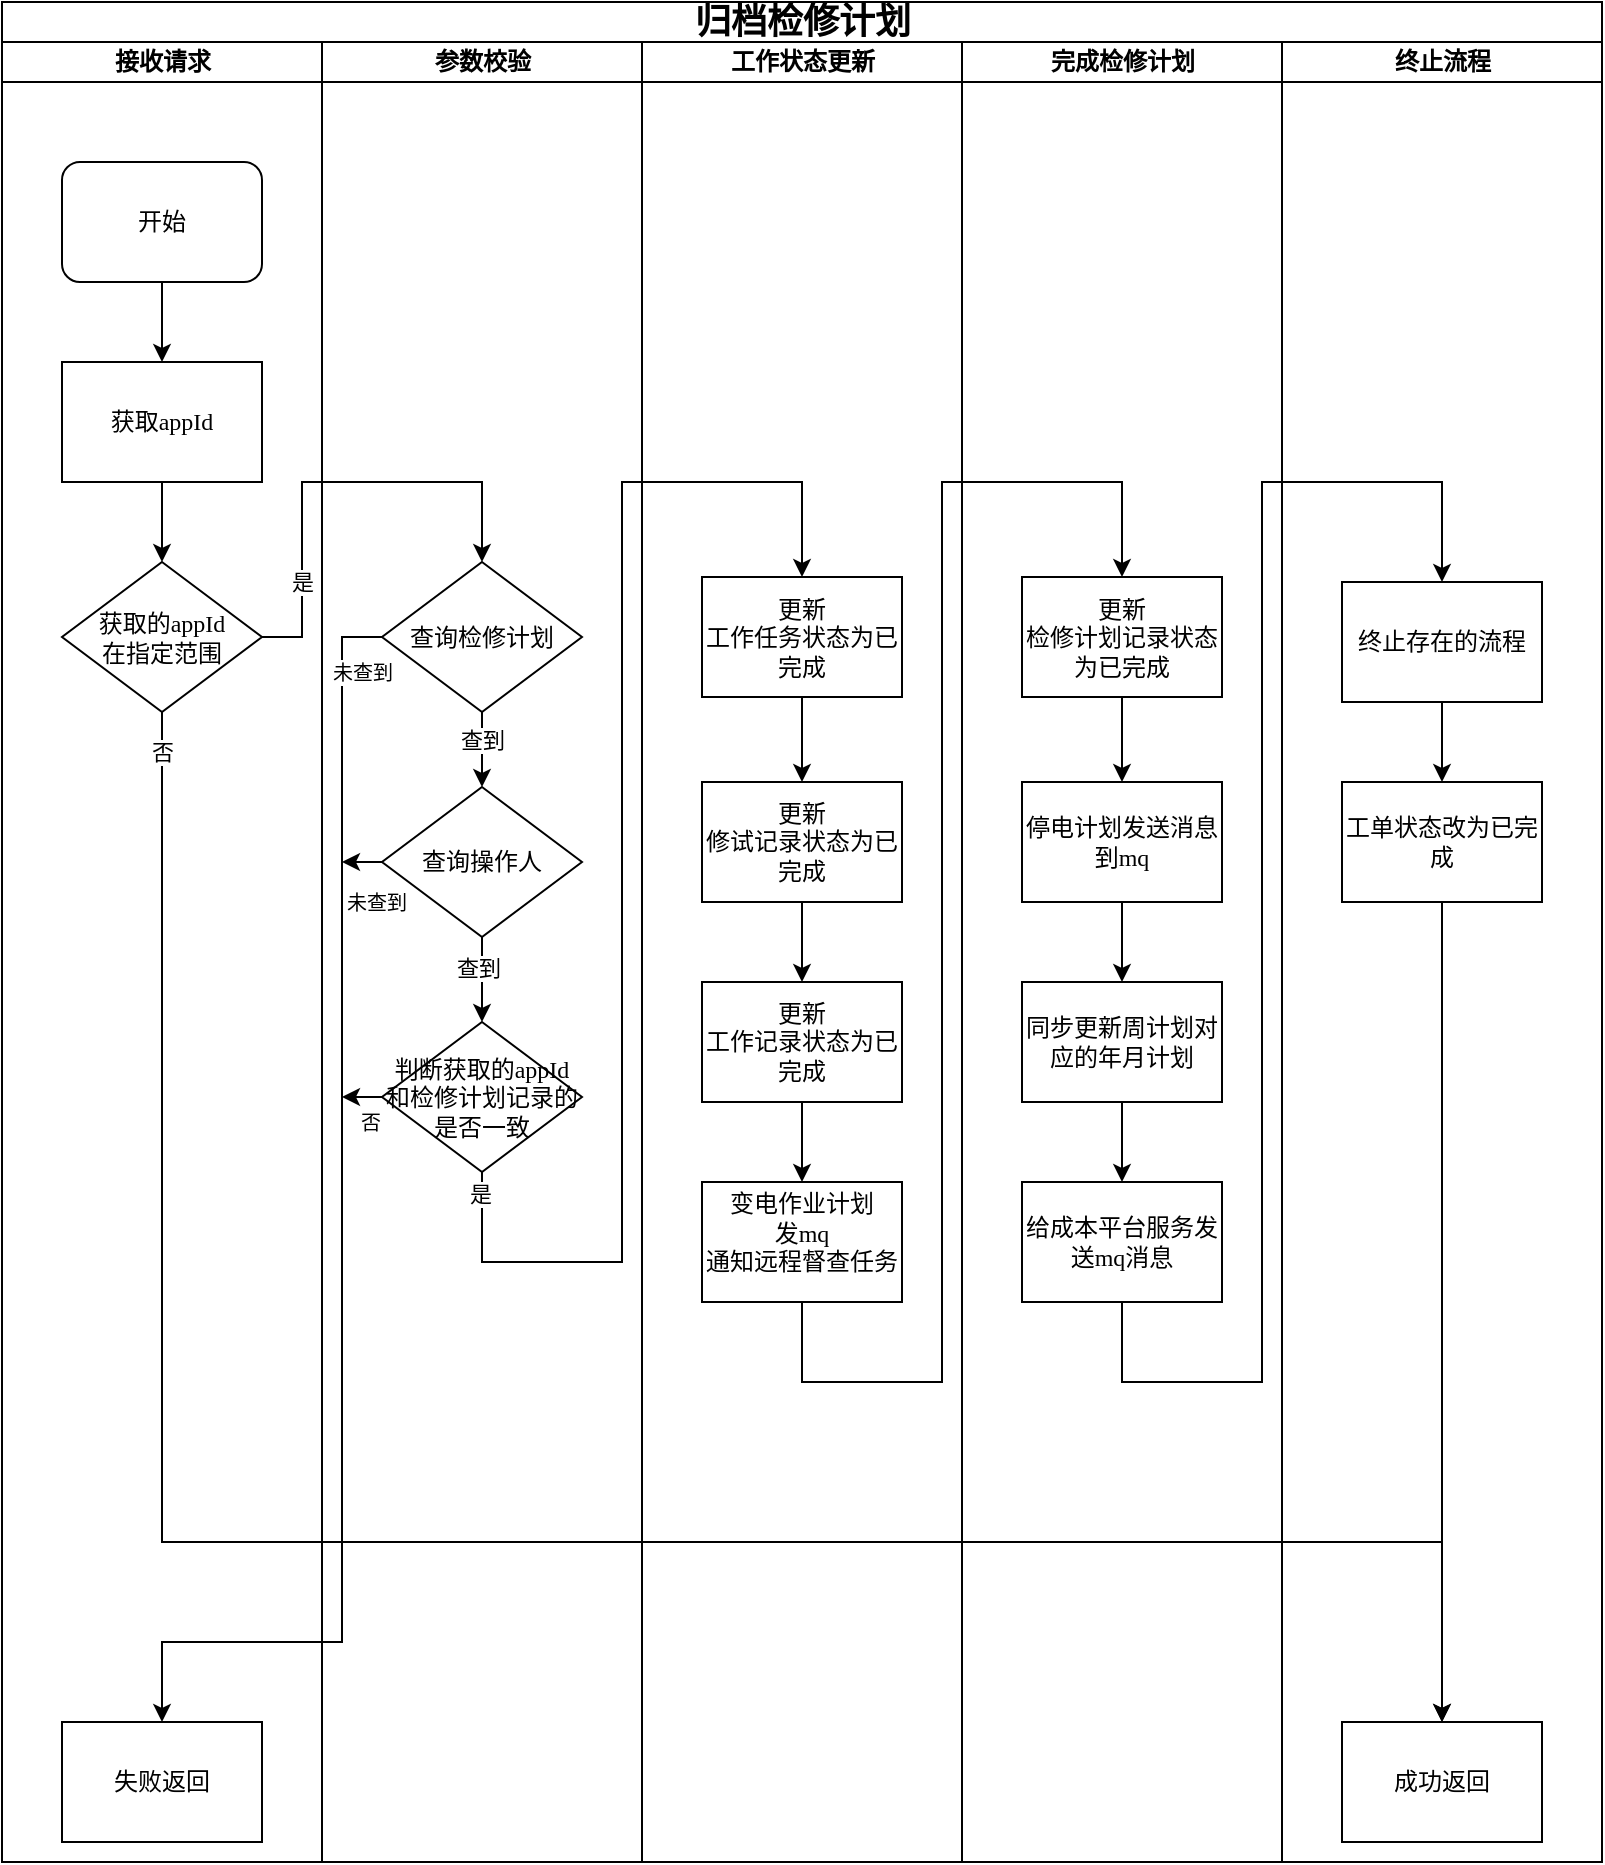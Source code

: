 <mxfile version="26.1.3">
  <diagram name="Page-1" id="74e2e168-ea6b-b213-b513-2b3c1d86103e">
    <mxGraphModel dx="1050" dy="557" grid="1" gridSize="10" guides="1" tooltips="1" connect="1" arrows="1" fold="1" page="1" pageScale="1" pageWidth="1100" pageHeight="850" background="none" math="0" shadow="0">
      <root>
        <mxCell id="0" />
        <mxCell id="1" parent="0" />
        <mxCell id="_jRmHoapX_54qESjvzcb-38" value="&lt;font style=&quot;font-size: 18px;&quot;&gt;归档检修计划&lt;/font&gt;" style="swimlane;html=1;childLayout=stackLayout;startSize=20;rounded=0;shadow=0;labelBackgroundColor=none;strokeWidth=1;fontFamily=Verdana;fontSize=8;align=center;" vertex="1" parent="1">
          <mxGeometry x="80" y="30" width="800" height="930" as="geometry" />
        </mxCell>
        <mxCell id="_jRmHoapX_54qESjvzcb-39" value="接收请求" style="swimlane;html=1;startSize=20;" vertex="1" parent="_jRmHoapX_54qESjvzcb-38">
          <mxGeometry y="20" width="160" height="910" as="geometry">
            <mxRectangle y="20" width="40" height="730" as="alternateBounds" />
          </mxGeometry>
        </mxCell>
        <mxCell id="_jRmHoapX_54qESjvzcb-77" style="edgeStyle=orthogonalEdgeStyle;rounded=0;orthogonalLoop=1;jettySize=auto;html=1;exitX=0.5;exitY=1;exitDx=0;exitDy=0;entryX=0.5;entryY=0;entryDx=0;entryDy=0;" edge="1" parent="_jRmHoapX_54qESjvzcb-39" source="_jRmHoapX_54qESjvzcb-41" target="_jRmHoapX_54qESjvzcb-75">
          <mxGeometry relative="1" as="geometry" />
        </mxCell>
        <mxCell id="_jRmHoapX_54qESjvzcb-41" value="&lt;font style=&quot;font-size: 12px;&quot;&gt;开始&lt;/font&gt;" style="rounded=1;whiteSpace=wrap;html=1;shadow=0;labelBackgroundColor=none;strokeWidth=1;fontFamily=Verdana;fontSize=8;align=center;" vertex="1" parent="_jRmHoapX_54qESjvzcb-39">
          <mxGeometry x="30" y="60" width="100" height="60" as="geometry" />
        </mxCell>
        <mxCell id="_jRmHoapX_54qESjvzcb-42" value="&lt;span style=&quot;font-size: 12px;&quot;&gt;获取的appId&lt;/span&gt;&lt;div&gt;&lt;span style=&quot;font-size: 12px;&quot;&gt;在指定范围&lt;/span&gt;&lt;/div&gt;" style="rhombus;whiteSpace=wrap;html=1;rounded=0;shadow=0;labelBackgroundColor=none;strokeWidth=1;fontFamily=Verdana;fontSize=8;align=center;" vertex="1" parent="_jRmHoapX_54qESjvzcb-39">
          <mxGeometry x="30" y="260" width="100" height="75" as="geometry" />
        </mxCell>
        <mxCell id="_jRmHoapX_54qESjvzcb-78" style="edgeStyle=orthogonalEdgeStyle;rounded=0;orthogonalLoop=1;jettySize=auto;html=1;exitX=0.5;exitY=1;exitDx=0;exitDy=0;entryX=0.5;entryY=0;entryDx=0;entryDy=0;" edge="1" parent="_jRmHoapX_54qESjvzcb-39" source="_jRmHoapX_54qESjvzcb-75" target="_jRmHoapX_54qESjvzcb-42">
          <mxGeometry relative="1" as="geometry" />
        </mxCell>
        <mxCell id="_jRmHoapX_54qESjvzcb-75" value="&lt;span style=&quot;font-size: 12px;&quot;&gt;获取appId&lt;/span&gt;" style="whiteSpace=wrap;html=1;fontSize=8;fontFamily=Verdana;rounded=0;shadow=0;labelBackgroundColor=none;strokeWidth=1;" vertex="1" parent="_jRmHoapX_54qESjvzcb-39">
          <mxGeometry x="30" y="160" width="100" height="60" as="geometry" />
        </mxCell>
        <mxCell id="_jRmHoapX_54qESjvzcb-79" value="&lt;span style=&quot;font-size: 12px;&quot;&gt;失败返回&lt;/span&gt;" style="whiteSpace=wrap;html=1;fontSize=8;fontFamily=Verdana;rounded=0;shadow=0;labelBackgroundColor=none;strokeWidth=1;" vertex="1" parent="_jRmHoapX_54qESjvzcb-39">
          <mxGeometry x="30" y="840" width="100" height="60" as="geometry" />
        </mxCell>
        <mxCell id="_jRmHoapX_54qESjvzcb-46" value="参数校验" style="swimlane;html=1;startSize=20;" vertex="1" parent="_jRmHoapX_54qESjvzcb-38">
          <mxGeometry x="160" y="20" width="160" height="910" as="geometry" />
        </mxCell>
        <mxCell id="_jRmHoapX_54qESjvzcb-86" style="edgeStyle=orthogonalEdgeStyle;rounded=0;orthogonalLoop=1;jettySize=auto;html=1;exitX=0.5;exitY=1;exitDx=0;exitDy=0;" edge="1" parent="_jRmHoapX_54qESjvzcb-46" source="_jRmHoapX_54qESjvzcb-80" target="_jRmHoapX_54qESjvzcb-85">
          <mxGeometry relative="1" as="geometry" />
        </mxCell>
        <mxCell id="_jRmHoapX_54qESjvzcb-87" value="查到" style="edgeLabel;html=1;align=center;verticalAlign=middle;resizable=0;points=[];" vertex="1" connectable="0" parent="_jRmHoapX_54qESjvzcb-86">
          <mxGeometry x="-0.341" y="-3" relative="1" as="geometry">
            <mxPoint x="3" as="offset" />
          </mxGeometry>
        </mxCell>
        <mxCell id="_jRmHoapX_54qESjvzcb-80" value="&lt;span style=&quot;font-size: 12px;&quot;&gt;查询检修计划&lt;/span&gt;" style="rhombus;whiteSpace=wrap;html=1;rounded=0;shadow=0;labelBackgroundColor=none;strokeWidth=1;fontFamily=Verdana;fontSize=8;align=center;" vertex="1" parent="_jRmHoapX_54qESjvzcb-46">
          <mxGeometry x="30" y="260" width="100" height="75" as="geometry" />
        </mxCell>
        <mxCell id="_jRmHoapX_54qESjvzcb-90" style="edgeStyle=orthogonalEdgeStyle;rounded=0;orthogonalLoop=1;jettySize=auto;html=1;exitX=0.5;exitY=1;exitDx=0;exitDy=0;" edge="1" parent="_jRmHoapX_54qESjvzcb-46" source="_jRmHoapX_54qESjvzcb-85" target="_jRmHoapX_54qESjvzcb-89">
          <mxGeometry relative="1" as="geometry" />
        </mxCell>
        <mxCell id="_jRmHoapX_54qESjvzcb-91" value="查到" style="edgeLabel;html=1;align=center;verticalAlign=middle;resizable=0;points=[];" vertex="1" connectable="0" parent="_jRmHoapX_54qESjvzcb-90">
          <mxGeometry x="-0.299" y="-2" relative="1" as="geometry">
            <mxPoint as="offset" />
          </mxGeometry>
        </mxCell>
        <mxCell id="_jRmHoapX_54qESjvzcb-93" style="edgeStyle=orthogonalEdgeStyle;rounded=0;orthogonalLoop=1;jettySize=auto;html=1;exitX=0;exitY=0.5;exitDx=0;exitDy=0;" edge="1" parent="_jRmHoapX_54qESjvzcb-46" source="_jRmHoapX_54qESjvzcb-85">
          <mxGeometry relative="1" as="geometry">
            <mxPoint x="10" y="410.2" as="targetPoint" />
          </mxGeometry>
        </mxCell>
        <mxCell id="_jRmHoapX_54qESjvzcb-85" value="&lt;span style=&quot;font-size: 12px;&quot;&gt;查询操作人&lt;/span&gt;" style="rhombus;whiteSpace=wrap;html=1;rounded=0;shadow=0;labelBackgroundColor=none;strokeWidth=1;fontFamily=Verdana;fontSize=8;align=center;" vertex="1" parent="_jRmHoapX_54qESjvzcb-46">
          <mxGeometry x="30" y="372.5" width="100" height="75" as="geometry" />
        </mxCell>
        <mxCell id="_jRmHoapX_54qESjvzcb-94" style="edgeStyle=orthogonalEdgeStyle;rounded=0;orthogonalLoop=1;jettySize=auto;html=1;exitX=0;exitY=0.5;exitDx=0;exitDy=0;" edge="1" parent="_jRmHoapX_54qESjvzcb-46" source="_jRmHoapX_54qESjvzcb-89">
          <mxGeometry relative="1" as="geometry">
            <mxPoint x="10" y="527.4" as="targetPoint" />
          </mxGeometry>
        </mxCell>
        <mxCell id="_jRmHoapX_54qESjvzcb-96" value="&lt;font style=&quot;font-size: 10px;&quot;&gt;否&lt;/font&gt;" style="edgeLabel;html=1;align=center;verticalAlign=middle;resizable=0;points=[];" vertex="1" connectable="0" parent="_jRmHoapX_54qESjvzcb-94">
          <mxGeometry x="-0.334" y="1" relative="1" as="geometry">
            <mxPoint y="11" as="offset" />
          </mxGeometry>
        </mxCell>
        <mxCell id="_jRmHoapX_54qESjvzcb-89" value="&lt;span style=&quot;font-size: 12px;&quot;&gt;判断获取的appId&lt;/span&gt;&lt;div&gt;&lt;span style=&quot;font-size: 12px;&quot;&gt;和检修计划记录的&lt;/span&gt;&lt;/div&gt;&lt;div&gt;&lt;span style=&quot;font-size: 12px;&quot;&gt;是否一致&lt;/span&gt;&lt;/div&gt;" style="rhombus;whiteSpace=wrap;html=1;rounded=0;shadow=0;labelBackgroundColor=none;strokeWidth=1;fontFamily=Verdana;fontSize=8;align=center;" vertex="1" parent="_jRmHoapX_54qESjvzcb-46">
          <mxGeometry x="30" y="490" width="100" height="75" as="geometry" />
        </mxCell>
        <mxCell id="_jRmHoapX_54qESjvzcb-95" value="&lt;font style=&quot;font-size: 10px;&quot;&gt;未查到&lt;/font&gt;" style="edgeLabel;html=1;align=center;verticalAlign=middle;resizable=0;points=[];" vertex="1" connectable="0" parent="_jRmHoapX_54qESjvzcb-46">
          <mxGeometry x="30" y="420.0" as="geometry">
            <mxPoint x="-3" y="10" as="offset" />
          </mxGeometry>
        </mxCell>
        <mxCell id="_jRmHoapX_54qESjvzcb-50" value="工作状态更新" style="swimlane;html=1;startSize=20;" vertex="1" parent="_jRmHoapX_54qESjvzcb-38">
          <mxGeometry x="320" y="20" width="160" height="910" as="geometry" />
        </mxCell>
        <mxCell id="_jRmHoapX_54qESjvzcb-101" style="edgeStyle=orthogonalEdgeStyle;rounded=0;orthogonalLoop=1;jettySize=auto;html=1;exitX=0.5;exitY=1;exitDx=0;exitDy=0;entryX=0.5;entryY=0;entryDx=0;entryDy=0;" edge="1" parent="_jRmHoapX_54qESjvzcb-50" source="_jRmHoapX_54qESjvzcb-53" target="_jRmHoapX_54qESjvzcb-100">
          <mxGeometry relative="1" as="geometry" />
        </mxCell>
        <mxCell id="_jRmHoapX_54qESjvzcb-53" value="&lt;span style=&quot;font-size: 12px;&quot;&gt;更新&lt;/span&gt;&lt;div&gt;&lt;span style=&quot;font-size: 12px;&quot;&gt;工作任务状态为已完成&lt;/span&gt;&lt;/div&gt;" style="whiteSpace=wrap;html=1;fontSize=8;fontFamily=Verdana;rounded=0;shadow=0;labelBackgroundColor=none;strokeWidth=1;" vertex="1" parent="_jRmHoapX_54qESjvzcb-50">
          <mxGeometry x="30" y="267.5" width="100" height="60" as="geometry" />
        </mxCell>
        <mxCell id="_jRmHoapX_54qESjvzcb-103" style="edgeStyle=orthogonalEdgeStyle;rounded=0;orthogonalLoop=1;jettySize=auto;html=1;exitX=0.5;exitY=1;exitDx=0;exitDy=0;entryX=0.5;entryY=0;entryDx=0;entryDy=0;" edge="1" parent="_jRmHoapX_54qESjvzcb-50" source="_jRmHoapX_54qESjvzcb-100" target="_jRmHoapX_54qESjvzcb-102">
          <mxGeometry relative="1" as="geometry" />
        </mxCell>
        <mxCell id="_jRmHoapX_54qESjvzcb-100" value="&lt;span style=&quot;font-size: 12px;&quot;&gt;更新&lt;/span&gt;&lt;div&gt;&lt;span style=&quot;font-size: 12px;&quot;&gt;修试记录状态为已完成&lt;/span&gt;&lt;/div&gt;" style="whiteSpace=wrap;html=1;fontSize=8;fontFamily=Verdana;rounded=0;shadow=0;labelBackgroundColor=none;strokeWidth=1;" vertex="1" parent="_jRmHoapX_54qESjvzcb-50">
          <mxGeometry x="30" y="370" width="100" height="60" as="geometry" />
        </mxCell>
        <mxCell id="_jRmHoapX_54qESjvzcb-105" style="edgeStyle=orthogonalEdgeStyle;rounded=0;orthogonalLoop=1;jettySize=auto;html=1;exitX=0.5;exitY=1;exitDx=0;exitDy=0;entryX=0.5;entryY=0;entryDx=0;entryDy=0;" edge="1" parent="_jRmHoapX_54qESjvzcb-50" source="_jRmHoapX_54qESjvzcb-102" target="_jRmHoapX_54qESjvzcb-104">
          <mxGeometry relative="1" as="geometry" />
        </mxCell>
        <mxCell id="_jRmHoapX_54qESjvzcb-102" value="&lt;span style=&quot;font-size: 12px;&quot;&gt;更新&lt;/span&gt;&lt;div&gt;&lt;span style=&quot;font-size: 12px;&quot;&gt;工作记录状态为已完成&lt;/span&gt;&lt;/div&gt;" style="whiteSpace=wrap;html=1;fontSize=8;fontFamily=Verdana;rounded=0;shadow=0;labelBackgroundColor=none;strokeWidth=1;" vertex="1" parent="_jRmHoapX_54qESjvzcb-50">
          <mxGeometry x="30" y="470" width="100" height="60" as="geometry" />
        </mxCell>
        <mxCell id="_jRmHoapX_54qESjvzcb-104" value="&lt;div&gt;&lt;span style=&quot;font-size: 12px; background-color: transparent; color: light-dark(rgb(0, 0, 0), rgb(255, 255, 255));&quot;&gt;变电作业计划&lt;/span&gt;&lt;/div&gt;&lt;div&gt;&lt;span style=&quot;font-size: 12px; background-color: transparent; color: light-dark(rgb(0, 0, 0), rgb(255, 255, 255));&quot;&gt;发mq&lt;/span&gt;&lt;/div&gt;&lt;div&gt;&lt;span style=&quot;font-size: 12px; background-color: transparent; color: light-dark(rgb(0, 0, 0), rgb(255, 255, 255));&quot;&gt;通知远程督查任务&lt;/span&gt;&lt;/div&gt;&lt;div&gt;&lt;br&gt;&lt;/div&gt;" style="whiteSpace=wrap;html=1;fontSize=8;fontFamily=Verdana;rounded=0;shadow=0;labelBackgroundColor=none;strokeWidth=1;" vertex="1" parent="_jRmHoapX_54qESjvzcb-50">
          <mxGeometry x="30" y="570" width="100" height="60" as="geometry" />
        </mxCell>
        <mxCell id="_jRmHoapX_54qESjvzcb-54" value="完成检修计划" style="swimlane;html=1;startSize=20;" vertex="1" parent="_jRmHoapX_54qESjvzcb-38">
          <mxGeometry x="480" y="20" width="160" height="910" as="geometry" />
        </mxCell>
        <mxCell id="_jRmHoapX_54qESjvzcb-108" style="edgeStyle=orthogonalEdgeStyle;rounded=0;orthogonalLoop=1;jettySize=auto;html=1;exitX=0.5;exitY=1;exitDx=0;exitDy=0;" edge="1" parent="_jRmHoapX_54qESjvzcb-54" source="_jRmHoapX_54qESjvzcb-56" target="_jRmHoapX_54qESjvzcb-107">
          <mxGeometry relative="1" as="geometry" />
        </mxCell>
        <mxCell id="_jRmHoapX_54qESjvzcb-56" value="&lt;span style=&quot;font-size: 12px;&quot;&gt;更新&lt;/span&gt;&lt;div&gt;&lt;span style=&quot;font-size: 12px;&quot;&gt;检修计划记录状态为已完成&lt;/span&gt;&lt;/div&gt;" style="whiteSpace=wrap;html=1;fontSize=8;fontFamily=Verdana;rounded=0;shadow=0;labelBackgroundColor=none;strokeWidth=1;" vertex="1" parent="_jRmHoapX_54qESjvzcb-54">
          <mxGeometry x="30" y="267.5" width="100" height="60" as="geometry" />
        </mxCell>
        <mxCell id="_jRmHoapX_54qESjvzcb-114" style="edgeStyle=orthogonalEdgeStyle;rounded=0;orthogonalLoop=1;jettySize=auto;html=1;exitX=0.5;exitY=1;exitDx=0;exitDy=0;" edge="1" parent="_jRmHoapX_54qESjvzcb-54" source="_jRmHoapX_54qESjvzcb-107" target="_jRmHoapX_54qESjvzcb-113">
          <mxGeometry relative="1" as="geometry" />
        </mxCell>
        <mxCell id="_jRmHoapX_54qESjvzcb-107" value="&lt;span style=&quot;font-size: 12px;&quot;&gt;停电计划发送消息到mq&lt;/span&gt;" style="whiteSpace=wrap;html=1;fontSize=8;fontFamily=Verdana;rounded=0;shadow=0;labelBackgroundColor=none;strokeWidth=1;" vertex="1" parent="_jRmHoapX_54qESjvzcb-54">
          <mxGeometry x="30" y="370" width="100" height="60" as="geometry" />
        </mxCell>
        <mxCell id="_jRmHoapX_54qESjvzcb-116" style="edgeStyle=orthogonalEdgeStyle;rounded=0;orthogonalLoop=1;jettySize=auto;html=1;exitX=0.5;exitY=1;exitDx=0;exitDy=0;entryX=0.5;entryY=0;entryDx=0;entryDy=0;" edge="1" parent="_jRmHoapX_54qESjvzcb-54" source="_jRmHoapX_54qESjvzcb-113" target="_jRmHoapX_54qESjvzcb-115">
          <mxGeometry relative="1" as="geometry" />
        </mxCell>
        <mxCell id="_jRmHoapX_54qESjvzcb-113" value="&lt;span style=&quot;font-size: 12px;&quot;&gt;同步更新周计划对应的年月计划&lt;/span&gt;" style="whiteSpace=wrap;html=1;fontSize=8;fontFamily=Verdana;rounded=0;shadow=0;labelBackgroundColor=none;strokeWidth=1;" vertex="1" parent="_jRmHoapX_54qESjvzcb-54">
          <mxGeometry x="30" y="470" width="100" height="60" as="geometry" />
        </mxCell>
        <mxCell id="_jRmHoapX_54qESjvzcb-115" value="&lt;span style=&quot;font-size: 12px;&quot;&gt;给成本平台服务发送mq消息&lt;/span&gt;" style="whiteSpace=wrap;html=1;fontSize=8;fontFamily=Verdana;rounded=0;shadow=0;labelBackgroundColor=none;strokeWidth=1;" vertex="1" parent="_jRmHoapX_54qESjvzcb-54">
          <mxGeometry x="30" y="570" width="100" height="60" as="geometry" />
        </mxCell>
        <mxCell id="_jRmHoapX_54qESjvzcb-60" value="" style="edgeStyle=orthogonalEdgeStyle;rounded=0;orthogonalLoop=1;jettySize=auto;html=1;entryX=0.5;entryY=0;entryDx=0;entryDy=0;" edge="1" parent="_jRmHoapX_54qESjvzcb-38" source="_jRmHoapX_54qESjvzcb-42" target="_jRmHoapX_54qESjvzcb-80">
          <mxGeometry relative="1" as="geometry">
            <mxPoint x="190" y="217.5" as="targetPoint" />
            <Array as="points">
              <mxPoint x="150" y="318" />
              <mxPoint x="150" y="240" />
              <mxPoint x="240" y="240" />
            </Array>
          </mxGeometry>
        </mxCell>
        <mxCell id="_jRmHoapX_54qESjvzcb-61" value="是" style="edgeLabel;html=1;align=center;verticalAlign=middle;resizable=0;points=[];" vertex="1" connectable="0" parent="_jRmHoapX_54qESjvzcb-60">
          <mxGeometry x="-0.577" relative="1" as="geometry">
            <mxPoint as="offset" />
          </mxGeometry>
        </mxCell>
        <mxCell id="_jRmHoapX_54qESjvzcb-81" style="edgeStyle=orthogonalEdgeStyle;rounded=0;orthogonalLoop=1;jettySize=auto;html=1;exitX=0;exitY=0.5;exitDx=0;exitDy=0;" edge="1" parent="_jRmHoapX_54qESjvzcb-38" source="_jRmHoapX_54qESjvzcb-80" target="_jRmHoapX_54qESjvzcb-79">
          <mxGeometry relative="1" as="geometry">
            <mxPoint x="180" y="480" as="sourcePoint" />
            <Array as="points">
              <mxPoint x="170" y="318" />
              <mxPoint x="170" y="820" />
              <mxPoint x="80" y="820" />
            </Array>
          </mxGeometry>
        </mxCell>
        <mxCell id="_jRmHoapX_54qESjvzcb-92" value="&lt;font style=&quot;font-size: 10px;&quot;&gt;未查到&lt;/font&gt;" style="edgeLabel;html=1;align=center;verticalAlign=middle;resizable=0;points=[];" vertex="1" connectable="0" parent="_jRmHoapX_54qESjvzcb-81">
          <mxGeometry x="-0.898" relative="1" as="geometry">
            <mxPoint x="10" y="4" as="offset" />
          </mxGeometry>
        </mxCell>
        <mxCell id="_jRmHoapX_54qESjvzcb-98" style="edgeStyle=orthogonalEdgeStyle;rounded=0;orthogonalLoop=1;jettySize=auto;html=1;exitX=0.5;exitY=1;exitDx=0;exitDy=0;entryX=0.5;entryY=0;entryDx=0;entryDy=0;" edge="1" parent="_jRmHoapX_54qESjvzcb-38" source="_jRmHoapX_54qESjvzcb-89" target="_jRmHoapX_54qESjvzcb-53">
          <mxGeometry relative="1" as="geometry">
            <Array as="points">
              <mxPoint x="240" y="630" />
              <mxPoint x="310" y="630" />
              <mxPoint x="310" y="240" />
              <mxPoint x="400" y="240" />
            </Array>
          </mxGeometry>
        </mxCell>
        <mxCell id="_jRmHoapX_54qESjvzcb-99" value="是" style="edgeLabel;html=1;align=center;verticalAlign=middle;resizable=0;points=[];" vertex="1" connectable="0" parent="_jRmHoapX_54qESjvzcb-98">
          <mxGeometry x="-0.965" y="-1" relative="1" as="geometry">
            <mxPoint as="offset" />
          </mxGeometry>
        </mxCell>
        <mxCell id="_jRmHoapX_54qESjvzcb-106" style="edgeStyle=orthogonalEdgeStyle;rounded=0;orthogonalLoop=1;jettySize=auto;html=1;exitX=0.5;exitY=1;exitDx=0;exitDy=0;entryX=0.5;entryY=0;entryDx=0;entryDy=0;" edge="1" parent="_jRmHoapX_54qESjvzcb-38" source="_jRmHoapX_54qESjvzcb-104" target="_jRmHoapX_54qESjvzcb-56">
          <mxGeometry relative="1" as="geometry">
            <Array as="points">
              <mxPoint x="400" y="690" />
              <mxPoint x="470" y="690" />
              <mxPoint x="470" y="240" />
              <mxPoint x="560" y="240" />
            </Array>
          </mxGeometry>
        </mxCell>
        <mxCell id="_jRmHoapX_54qESjvzcb-65" value="终止流程" style="swimlane;html=1;startSize=20;" vertex="1" parent="1">
          <mxGeometry x="720" y="50" width="160" height="910" as="geometry" />
        </mxCell>
        <mxCell id="_jRmHoapX_54qESjvzcb-66" value="&lt;span style=&quot;font-size: 12px;&quot;&gt;成功返回&lt;/span&gt;" style="whiteSpace=wrap;html=1;fontSize=8;fontFamily=Verdana;rounded=0;shadow=0;labelBackgroundColor=none;strokeWidth=1;" vertex="1" parent="_jRmHoapX_54qESjvzcb-65">
          <mxGeometry x="30" y="840" width="100" height="60" as="geometry" />
        </mxCell>
        <mxCell id="_jRmHoapX_54qESjvzcb-67" style="edgeStyle=orthogonalEdgeStyle;rounded=0;orthogonalLoop=1;jettySize=auto;html=1;entryX=0.5;entryY=0;entryDx=0;entryDy=0;exitX=0.5;exitY=1;exitDx=0;exitDy=0;" edge="1" parent="_jRmHoapX_54qESjvzcb-65" source="_jRmHoapX_54qESjvzcb-119" target="_jRmHoapX_54qESjvzcb-66">
          <mxGeometry relative="1" as="geometry">
            <mxPoint x="80" y="330" as="sourcePoint" />
          </mxGeometry>
        </mxCell>
        <mxCell id="_jRmHoapX_54qESjvzcb-120" style="edgeStyle=orthogonalEdgeStyle;rounded=0;orthogonalLoop=1;jettySize=auto;html=1;exitX=0.5;exitY=1;exitDx=0;exitDy=0;" edge="1" parent="_jRmHoapX_54qESjvzcb-65" source="_jRmHoapX_54qESjvzcb-117" target="_jRmHoapX_54qESjvzcb-119">
          <mxGeometry relative="1" as="geometry" />
        </mxCell>
        <mxCell id="_jRmHoapX_54qESjvzcb-117" value="&lt;div&gt;&lt;span style=&quot;font-size: 12px; background-color: transparent; color: light-dark(rgb(0, 0, 0), rgb(255, 255, 255));&quot;&gt;终止存在的流程&lt;/span&gt;&lt;/div&gt;" style="whiteSpace=wrap;html=1;fontSize=8;fontFamily=Verdana;rounded=0;shadow=0;labelBackgroundColor=none;strokeWidth=1;" vertex="1" parent="_jRmHoapX_54qESjvzcb-65">
          <mxGeometry x="30" y="270" width="100" height="60" as="geometry" />
        </mxCell>
        <mxCell id="_jRmHoapX_54qESjvzcb-119" value="&lt;span style=&quot;font-size: 12px;&quot;&gt;工单状态改为已完成&lt;/span&gt;" style="whiteSpace=wrap;html=1;fontSize=8;fontFamily=Verdana;rounded=0;shadow=0;labelBackgroundColor=none;strokeWidth=1;" vertex="1" parent="_jRmHoapX_54qESjvzcb-65">
          <mxGeometry x="30" y="370" width="100" height="60" as="geometry" />
        </mxCell>
        <mxCell id="_jRmHoapX_54qESjvzcb-43" style="edgeStyle=orthogonalEdgeStyle;rounded=0;orthogonalLoop=1;jettySize=auto;html=1;exitX=0.5;exitY=1;exitDx=0;exitDy=0;entryX=0.5;entryY=0;entryDx=0;entryDy=0;" edge="1" parent="1" source="_jRmHoapX_54qESjvzcb-42" target="_jRmHoapX_54qESjvzcb-66">
          <mxGeometry relative="1" as="geometry">
            <mxPoint x="800" y="1005" as="targetPoint" />
            <mxPoint x="160" y="500" as="sourcePoint" />
            <Array as="points">
              <mxPoint x="160" y="800" />
              <mxPoint x="800" y="800" />
            </Array>
          </mxGeometry>
        </mxCell>
        <mxCell id="_jRmHoapX_54qESjvzcb-83" value="否" style="edgeLabel;html=1;align=center;verticalAlign=middle;resizable=0;points=[];" vertex="1" connectable="0" parent="_jRmHoapX_54qESjvzcb-43">
          <mxGeometry x="-0.965" relative="1" as="geometry">
            <mxPoint as="offset" />
          </mxGeometry>
        </mxCell>
        <mxCell id="_jRmHoapX_54qESjvzcb-118" style="edgeStyle=orthogonalEdgeStyle;rounded=0;orthogonalLoop=1;jettySize=auto;html=1;exitX=0.5;exitY=1;exitDx=0;exitDy=0;entryX=0.5;entryY=0;entryDx=0;entryDy=0;" edge="1" parent="1" source="_jRmHoapX_54qESjvzcb-115" target="_jRmHoapX_54qESjvzcb-117">
          <mxGeometry relative="1" as="geometry">
            <Array as="points">
              <mxPoint x="640" y="720" />
              <mxPoint x="710" y="720" />
              <mxPoint x="710" y="270" />
              <mxPoint x="800" y="270" />
            </Array>
          </mxGeometry>
        </mxCell>
      </root>
    </mxGraphModel>
  </diagram>
</mxfile>
